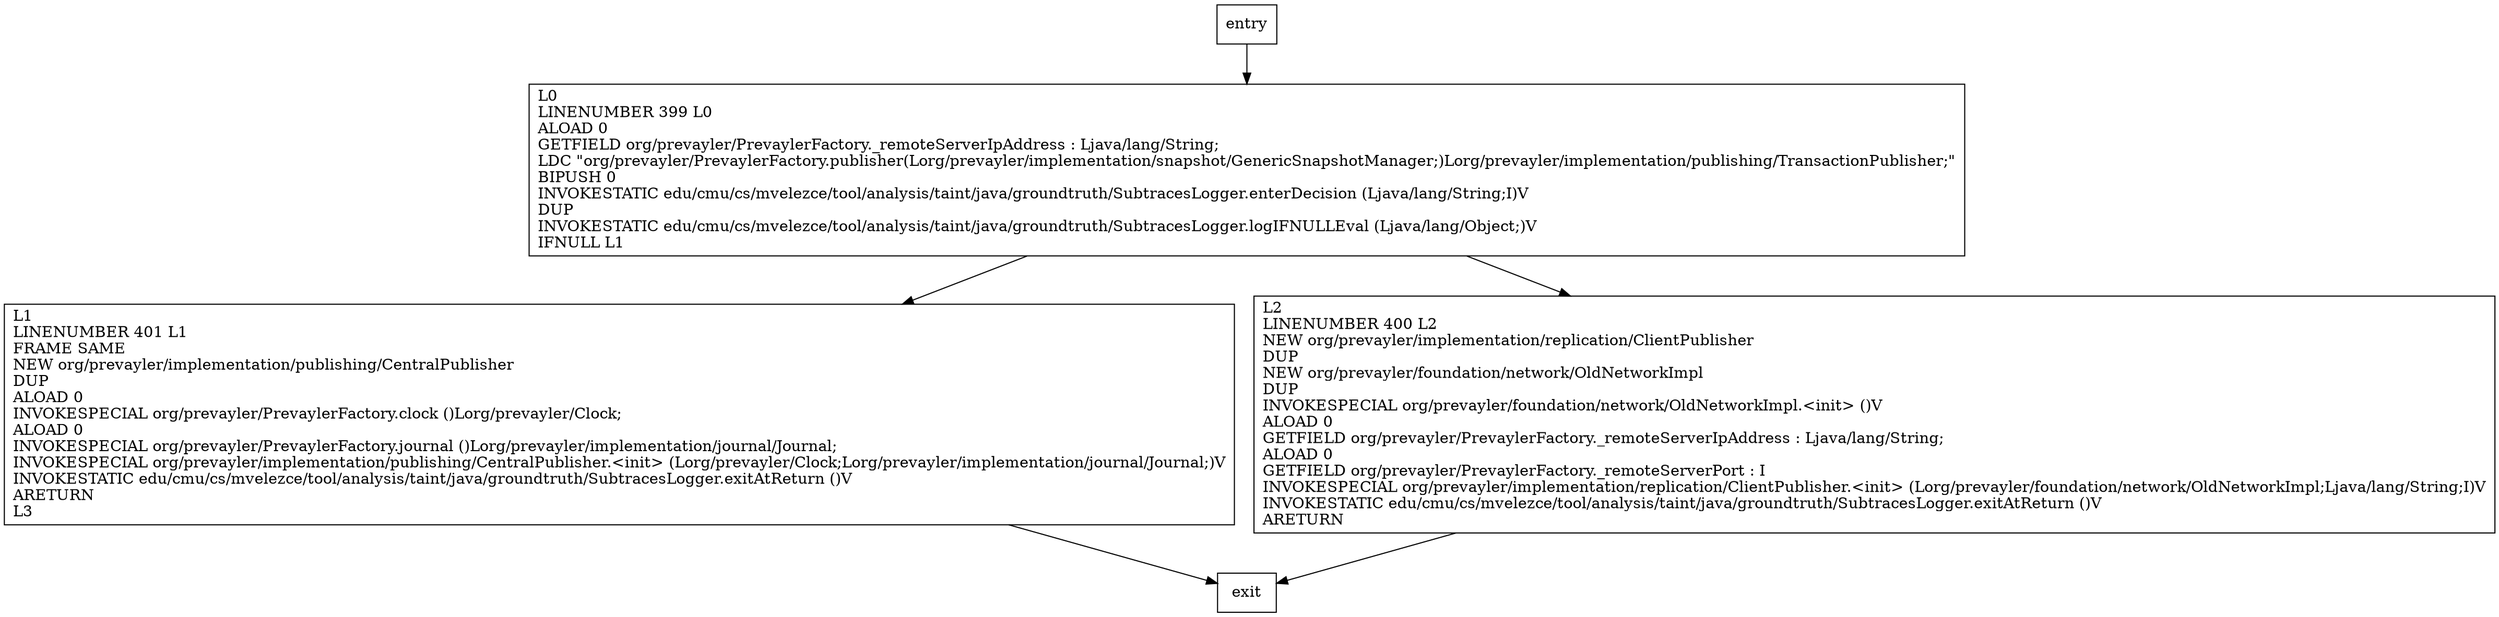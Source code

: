 digraph publisher {
node [shape=record];
1147977782 [label="L1\lLINENUMBER 401 L1\lFRAME SAME\lNEW org/prevayler/implementation/publishing/CentralPublisher\lDUP\lALOAD 0\lINVOKESPECIAL org/prevayler/PrevaylerFactory.clock ()Lorg/prevayler/Clock;\lALOAD 0\lINVOKESPECIAL org/prevayler/PrevaylerFactory.journal ()Lorg/prevayler/implementation/journal/Journal;\lINVOKESPECIAL org/prevayler/implementation/publishing/CentralPublisher.\<init\> (Lorg/prevayler/Clock;Lorg/prevayler/implementation/journal/Journal;)V\lINVOKESTATIC edu/cmu/cs/mvelezce/tool/analysis/taint/java/groundtruth/SubtracesLogger.exitAtReturn ()V\lARETURN\lL3\l"];
1060354927 [label="L0\lLINENUMBER 399 L0\lALOAD 0\lGETFIELD org/prevayler/PrevaylerFactory._remoteServerIpAddress : Ljava/lang/String;\lLDC \"org/prevayler/PrevaylerFactory.publisher(Lorg/prevayler/implementation/snapshot/GenericSnapshotManager;)Lorg/prevayler/implementation/publishing/TransactionPublisher;\"\lBIPUSH 0\lINVOKESTATIC edu/cmu/cs/mvelezce/tool/analysis/taint/java/groundtruth/SubtracesLogger.enterDecision (Ljava/lang/String;I)V\lDUP\lINVOKESTATIC edu/cmu/cs/mvelezce/tool/analysis/taint/java/groundtruth/SubtracesLogger.logIFNULLEval (Ljava/lang/Object;)V\lIFNULL L1\l"];
867351077 [label="L2\lLINENUMBER 400 L2\lNEW org/prevayler/implementation/replication/ClientPublisher\lDUP\lNEW org/prevayler/foundation/network/OldNetworkImpl\lDUP\lINVOKESPECIAL org/prevayler/foundation/network/OldNetworkImpl.\<init\> ()V\lALOAD 0\lGETFIELD org/prevayler/PrevaylerFactory._remoteServerIpAddress : Ljava/lang/String;\lALOAD 0\lGETFIELD org/prevayler/PrevaylerFactory._remoteServerPort : I\lINVOKESPECIAL org/prevayler/implementation/replication/ClientPublisher.\<init\> (Lorg/prevayler/foundation/network/OldNetworkImpl;Ljava/lang/String;I)V\lINVOKESTATIC edu/cmu/cs/mvelezce/tool/analysis/taint/java/groundtruth/SubtracesLogger.exitAtReturn ()V\lARETURN\l"];
entry;
exit;
entry -> 1060354927;
1147977782 -> exit;
1060354927 -> 1147977782;
1060354927 -> 867351077;
867351077 -> exit;
}
